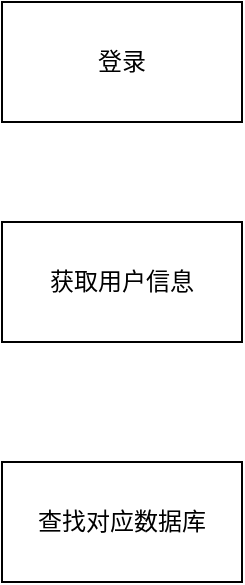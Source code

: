 <mxfile version="14.6.0" type="github">
  <diagram id="MPK8yyxa3i0cFx4BPJzl" name="第 1 页">
    <mxGraphModel dx="2066" dy="1076" grid="1" gridSize="10" guides="1" tooltips="1" connect="1" arrows="1" fold="1" page="1" pageScale="1" pageWidth="827" pageHeight="1169" math="0" shadow="0">
      <root>
        <mxCell id="0" />
        <mxCell id="1" parent="0" />
        <mxCell id="65Jgqyt5qkRSJGz9Ocmy-1" value="登录" style="rounded=0;whiteSpace=wrap;html=1;" vertex="1" parent="1">
          <mxGeometry x="340" y="90" width="120" height="60" as="geometry" />
        </mxCell>
        <mxCell id="65Jgqyt5qkRSJGz9Ocmy-2" value="获取用户信息" style="rounded=0;whiteSpace=wrap;html=1;" vertex="1" parent="1">
          <mxGeometry x="340" y="200" width="120" height="60" as="geometry" />
        </mxCell>
        <mxCell id="65Jgqyt5qkRSJGz9Ocmy-3" value="查找对应数据库" style="rounded=0;whiteSpace=wrap;html=1;" vertex="1" parent="1">
          <mxGeometry x="340" y="320" width="120" height="60" as="geometry" />
        </mxCell>
      </root>
    </mxGraphModel>
  </diagram>
</mxfile>
